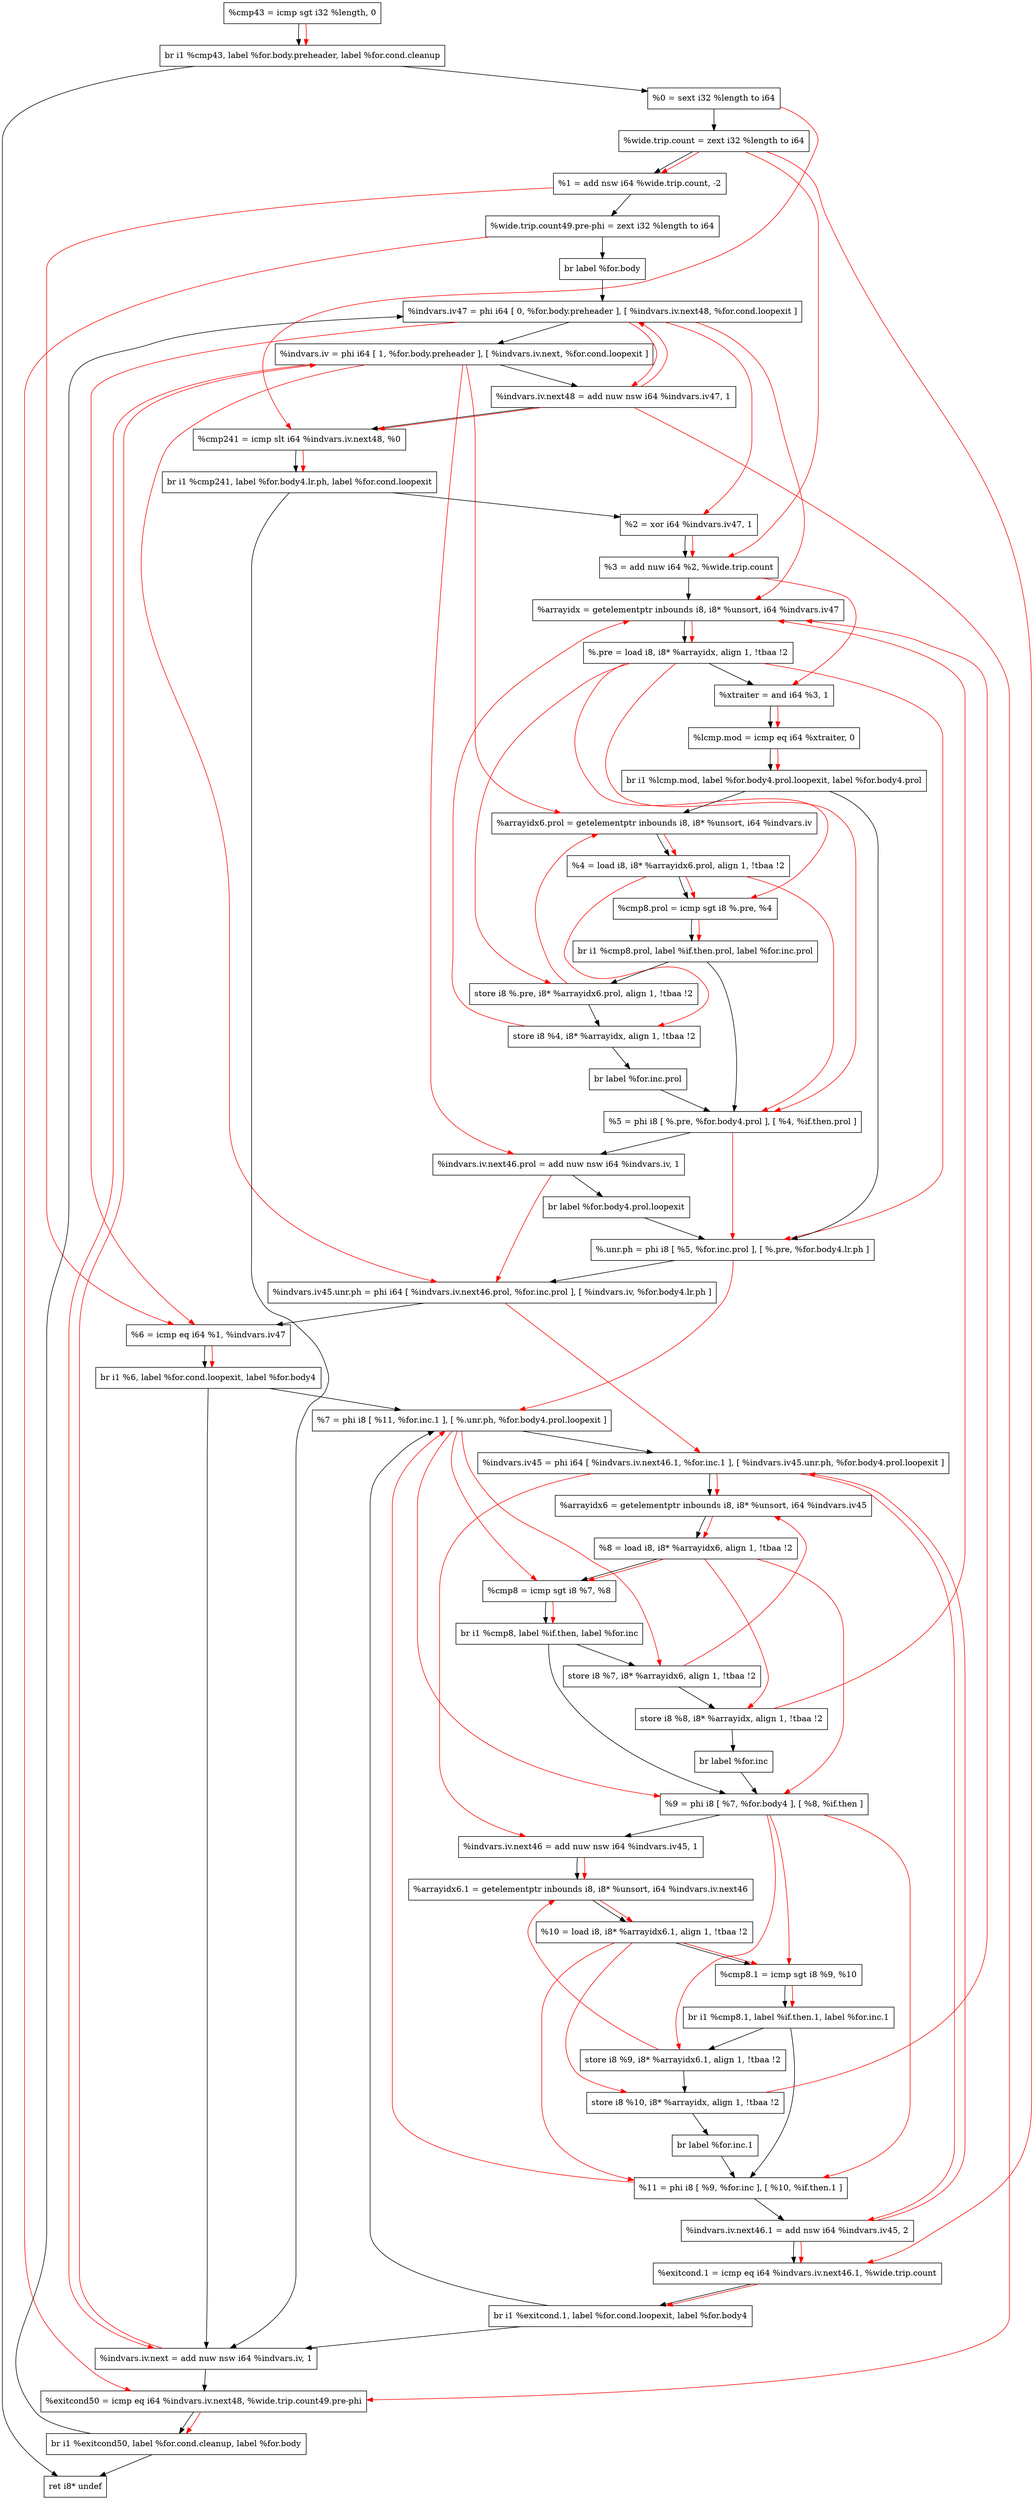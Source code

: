 digraph "CDFG for'func' function" {
	Node0x55e6346c23f0[shape=record, label="  %cmp43 = icmp sgt i32 %length, 0"];
	Node0x55e63464cc98[shape=record, label="  br i1 %cmp43, label %for.body.preheader, label %for.cond.cleanup"];
	Node0x55e6346c1d38[shape=record, label="  %0 = sext i32 %length to i64"];
	Node0x55e6346c2648[shape=record, label="  %wide.trip.count = zext i32 %length to i64"];
	Node0x55e6346c26f0[shape=record, label="  %1 = add nsw i64 %wide.trip.count, -2"];
	Node0x55e6346c2798[shape=record, label="  %wide.trip.count49.pre-phi = zext i32 %length to i64"];
	Node0x55e6346c2918[shape=record, label="  br label %for.body"];
	Node0x55e6346c2ad0[shape=record, label="  %indvars.iv.next = add nuw nsw i64 %indvars.iv, 1"];
	Node0x55e6346c2c90[shape=record, label="  %exitcond50 = icmp eq i64 %indvars.iv.next48, %wide.trip.count49.pre-phi"];
	Node0x55e63464cdb8[shape=record, label="  br i1 %exitcond50, label %for.cond.cleanup, label %for.body"];
	Node0x55e6346c2598[shape=record, label="  ret i8* undef"];
	Node0x55e6346c3118[shape=record, label="  %indvars.iv47 = phi i64 [ 0, %for.body.preheader ], [ %indvars.iv.next48, %for.cond.loopexit ]"];
	Node0x55e6346c3388[shape=record, label="  %indvars.iv = phi i64 [ 1, %for.body.preheader ], [ %indvars.iv.next, %for.cond.loopexit ]"];
	Node0x55e6346c3450[shape=record, label="  %indvars.iv.next48 = add nuw nsw i64 %indvars.iv47, 1"];
	Node0x55e6346c34c0[shape=record, label="  %cmp241 = icmp slt i64 %indvars.iv.next48, %0"];
	Node0x55e634658228[shape=record, label="  br i1 %cmp241, label %for.body4.lr.ph, label %for.cond.loopexit"];
	Node0x55e6346c3580[shape=record, label="  %2 = xor i64 %indvars.iv47, 1"];
	Node0x55e6346c35f0[shape=record, label="  %3 = add nuw i64 %2, %wide.trip.count"];
	Node0x55e6346c3660[shape=record, label="  %arrayidx = getelementptr inbounds i8, i8* %unsort, i64 %indvars.iv47"];
	Node0x55e6346c2be8[shape=record, label="  %.pre = load i8, i8* %arrayidx, align 1, !tbaa !2"];
	Node0x55e6346c4590[shape=record, label="  %xtraiter = and i64 %3, 1"];
	Node0x55e6346c4600[shape=record, label="  %lcmp.mod = icmp eq i64 %xtraiter, 0"];
	Node0x55e634658468[shape=record, label="  br i1 %lcmp.mod, label %for.body4.prol.loopexit, label %for.body4.prol"];
	Node0x55e6346c47c0[shape=record, label="  %arrayidx6.prol = getelementptr inbounds i8, i8* %unsort, i64 %indvars.iv"];
	Node0x55e6346c28b8[shape=record, label="  %4 = load i8, i8* %arrayidx6.prol, align 1, !tbaa !2"];
	Node0x55e6346c4ed0[shape=record, label="  %cmp8.prol = icmp sgt i8 %.pre, %4"];
	Node0x55e634658588[shape=record, label="  br i1 %cmp8.prol, label %if.then.prol, label %for.inc.prol"];
	Node0x55e6346c5420[shape=record, label="  store i8 %.pre, i8* %arrayidx6.prol, align 1, !tbaa !2"];
	Node0x55e6346c54a0[shape=record, label="  store i8 %4, i8* %arrayidx, align 1, !tbaa !2"];
	Node0x55e6346c52c8[shape=record, label="  br label %for.inc.prol"];
	Node0x55e6346c54f8[shape=record, label="  %5 = phi i8 [ %.pre, %for.body4.prol ], [ %4, %if.then.prol ]"];
	Node0x55e6346c55f0[shape=record, label="  %indvars.iv.next46.prol = add nuw nsw i64 %indvars.iv, 1"];
	Node0x55e6346c53a8[shape=record, label="  br label %for.body4.prol.loopexit"];
	Node0x55e6346c56c8[shape=record, label="  %.unr.ph = phi i8 [ %5, %for.inc.prol ], [ %.pre, %for.body4.lr.ph ]"];
	Node0x55e6346c5798[shape=record, label="  %indvars.iv45.unr.ph = phi i64 [ %indvars.iv.next46.prol, %for.inc.prol ], [ %indvars.iv, %for.body4.lr.ph ]"];
	Node0x55e6346c5860[shape=record, label="  %6 = icmp eq i64 %1, %indvars.iv47"];
	Node0x55e6346c5968[shape=record, label="  br i1 %6, label %for.cond.loopexit, label %for.body4"];
	Node0x55e6346c5a78[shape=record, label="  %7 = phi i8 [ %11, %for.inc.1 ], [ %.unr.ph, %for.body4.prol.loopexit ]"];
	Node0x55e6346c5bf8[shape=record, label="  %indvars.iv45 = phi i64 [ %indvars.iv.next46.1, %for.inc.1 ], [ %indvars.iv45.unr.ph, %for.body4.prol.loopexit ]"];
	Node0x55e6346c5cc0[shape=record, label="  %arrayidx6 = getelementptr inbounds i8, i8* %unsort, i64 %indvars.iv45"];
	Node0x55e6346c5d28[shape=record, label="  %8 = load i8, i8* %arrayidx6, align 1, !tbaa !2"];
	Node0x55e6346c5e30[shape=record, label="  %cmp8 = icmp sgt i8 %7, %8"];
	Node0x55e6346c6028[shape=record, label="  br i1 %cmp8, label %if.then, label %for.inc"];
	Node0x55e6346c60a0[shape=record, label="  store i8 %7, i8* %arrayidx6, align 1, !tbaa !2"];
	Node0x55e6346c6120[shape=record, label="  store i8 %8, i8* %arrayidx, align 1, !tbaa !2"];
	Node0x55e6346c5ec8[shape=record, label="  br label %for.inc"];
	Node0x55e6346c6178[shape=record, label="  %9 = phi i8 [ %7, %for.body4 ], [ %8, %if.then ]"];
	Node0x55e6346c6270[shape=record, label="  %indvars.iv.next46 = add nuw nsw i64 %indvars.iv45, 1"];
	Node0x55e6346c6370[shape=record, label="  %arrayidx6.1 = getelementptr inbounds i8, i8* %unsort, i64 %indvars.iv.next46"];
	Node0x55e6346c5f98[shape=record, label="  %10 = load i8, i8* %arrayidx6.1, align 1, !tbaa !2"];
	Node0x55e6346c63f0[shape=record, label="  %cmp8.1 = icmp sgt i8 %9, %10"];
	Node0x55e6346c6d58[shape=record, label="  br i1 %cmp8.1, label %if.then.1, label %for.inc.1"];
	Node0x55e6346c6dd0[shape=record, label="  store i8 %9, i8* %arrayidx6.1, align 1, !tbaa !2"];
	Node0x55e6346c6e50[shape=record, label="  store i8 %10, i8* %arrayidx, align 1, !tbaa !2"];
	Node0x55e6346c6cc8[shape=record, label="  br label %for.inc.1"];
	Node0x55e6346c6ea8[shape=record, label="  %11 = phi i8 [ %9, %for.inc ], [ %10, %if.then.1 ]"];
	Node0x55e6346c6f70[shape=record, label="  %indvars.iv.next46.1 = add nsw i64 %indvars.iv45, 2"];
	Node0x55e6346c7010[shape=record, label="  %exitcond.1 = icmp eq i64 %indvars.iv.next46.1, %wide.trip.count"];
	Node0x55e6346c70c8[shape=record, label="  br i1 %exitcond.1, label %for.cond.loopexit, label %for.body4"];
	Node0x55e6346c23f0 -> Node0x55e63464cc98
	Node0x55e63464cc98 -> Node0x55e6346c1d38
	Node0x55e63464cc98 -> Node0x55e6346c2598
	Node0x55e6346c1d38 -> Node0x55e6346c2648
	Node0x55e6346c2648 -> Node0x55e6346c26f0
	Node0x55e6346c26f0 -> Node0x55e6346c2798
	Node0x55e6346c2798 -> Node0x55e6346c2918
	Node0x55e6346c2918 -> Node0x55e6346c3118
	Node0x55e6346c2ad0 -> Node0x55e6346c2c90
	Node0x55e6346c2c90 -> Node0x55e63464cdb8
	Node0x55e63464cdb8 -> Node0x55e6346c2598
	Node0x55e63464cdb8 -> Node0x55e6346c3118
	Node0x55e6346c3118 -> Node0x55e6346c3388
	Node0x55e6346c3388 -> Node0x55e6346c3450
	Node0x55e6346c3450 -> Node0x55e6346c34c0
	Node0x55e6346c34c0 -> Node0x55e634658228
	Node0x55e634658228 -> Node0x55e6346c3580
	Node0x55e634658228 -> Node0x55e6346c2ad0
	Node0x55e6346c3580 -> Node0x55e6346c35f0
	Node0x55e6346c35f0 -> Node0x55e6346c3660
	Node0x55e6346c3660 -> Node0x55e6346c2be8
	Node0x55e6346c2be8 -> Node0x55e6346c4590
	Node0x55e6346c4590 -> Node0x55e6346c4600
	Node0x55e6346c4600 -> Node0x55e634658468
	Node0x55e634658468 -> Node0x55e6346c56c8
	Node0x55e634658468 -> Node0x55e6346c47c0
	Node0x55e6346c47c0 -> Node0x55e6346c28b8
	Node0x55e6346c28b8 -> Node0x55e6346c4ed0
	Node0x55e6346c4ed0 -> Node0x55e634658588
	Node0x55e634658588 -> Node0x55e6346c5420
	Node0x55e634658588 -> Node0x55e6346c54f8
	Node0x55e6346c5420 -> Node0x55e6346c54a0
	Node0x55e6346c54a0 -> Node0x55e6346c52c8
	Node0x55e6346c52c8 -> Node0x55e6346c54f8
	Node0x55e6346c54f8 -> Node0x55e6346c55f0
	Node0x55e6346c55f0 -> Node0x55e6346c53a8
	Node0x55e6346c53a8 -> Node0x55e6346c56c8
	Node0x55e6346c56c8 -> Node0x55e6346c5798
	Node0x55e6346c5798 -> Node0x55e6346c5860
	Node0x55e6346c5860 -> Node0x55e6346c5968
	Node0x55e6346c5968 -> Node0x55e6346c2ad0
	Node0x55e6346c5968 -> Node0x55e6346c5a78
	Node0x55e6346c5a78 -> Node0x55e6346c5bf8
	Node0x55e6346c5bf8 -> Node0x55e6346c5cc0
	Node0x55e6346c5cc0 -> Node0x55e6346c5d28
	Node0x55e6346c5d28 -> Node0x55e6346c5e30
	Node0x55e6346c5e30 -> Node0x55e6346c6028
	Node0x55e6346c6028 -> Node0x55e6346c60a0
	Node0x55e6346c6028 -> Node0x55e6346c6178
	Node0x55e6346c60a0 -> Node0x55e6346c6120
	Node0x55e6346c6120 -> Node0x55e6346c5ec8
	Node0x55e6346c5ec8 -> Node0x55e6346c6178
	Node0x55e6346c6178 -> Node0x55e6346c6270
	Node0x55e6346c6270 -> Node0x55e6346c6370
	Node0x55e6346c6370 -> Node0x55e6346c5f98
	Node0x55e6346c5f98 -> Node0x55e6346c63f0
	Node0x55e6346c63f0 -> Node0x55e6346c6d58
	Node0x55e6346c6d58 -> Node0x55e6346c6dd0
	Node0x55e6346c6d58 -> Node0x55e6346c6ea8
	Node0x55e6346c6dd0 -> Node0x55e6346c6e50
	Node0x55e6346c6e50 -> Node0x55e6346c6cc8
	Node0x55e6346c6cc8 -> Node0x55e6346c6ea8
	Node0x55e6346c6ea8 -> Node0x55e6346c6f70
	Node0x55e6346c6f70 -> Node0x55e6346c7010
	Node0x55e6346c7010 -> Node0x55e6346c70c8
	Node0x55e6346c70c8 -> Node0x55e6346c2ad0
	Node0x55e6346c70c8 -> Node0x55e6346c5a78
edge [color=red]
	Node0x55e6346c23f0 -> Node0x55e63464cc98
	Node0x55e6346c2648 -> Node0x55e6346c26f0
	Node0x55e6346c3388 -> Node0x55e6346c2ad0
	Node0x55e6346c3450 -> Node0x55e6346c2c90
	Node0x55e6346c2798 -> Node0x55e6346c2c90
	Node0x55e6346c2c90 -> Node0x55e63464cdb8
	Node0x55e6346c3450 -> Node0x55e6346c3118
	Node0x55e6346c2ad0 -> Node0x55e6346c3388
	Node0x55e6346c3118 -> Node0x55e6346c3450
	Node0x55e6346c3450 -> Node0x55e6346c34c0
	Node0x55e6346c1d38 -> Node0x55e6346c34c0
	Node0x55e6346c34c0 -> Node0x55e634658228
	Node0x55e6346c3118 -> Node0x55e6346c3580
	Node0x55e6346c3580 -> Node0x55e6346c35f0
	Node0x55e6346c2648 -> Node0x55e6346c35f0
	Node0x55e6346c3118 -> Node0x55e6346c3660
	Node0x55e6346c3660 -> Node0x55e6346c2be8
	Node0x55e6346c35f0 -> Node0x55e6346c4590
	Node0x55e6346c4590 -> Node0x55e6346c4600
	Node0x55e6346c4600 -> Node0x55e634658468
	Node0x55e6346c3388 -> Node0x55e6346c47c0
	Node0x55e6346c47c0 -> Node0x55e6346c28b8
	Node0x55e6346c2be8 -> Node0x55e6346c4ed0
	Node0x55e6346c28b8 -> Node0x55e6346c4ed0
	Node0x55e6346c4ed0 -> Node0x55e634658588
	Node0x55e6346c2be8 -> Node0x55e6346c5420
	Node0x55e6346c5420 -> Node0x55e6346c47c0
	Node0x55e6346c28b8 -> Node0x55e6346c54a0
	Node0x55e6346c54a0 -> Node0x55e6346c3660
	Node0x55e6346c2be8 -> Node0x55e6346c54f8
	Node0x55e6346c28b8 -> Node0x55e6346c54f8
	Node0x55e6346c3388 -> Node0x55e6346c55f0
	Node0x55e6346c54f8 -> Node0x55e6346c56c8
	Node0x55e6346c2be8 -> Node0x55e6346c56c8
	Node0x55e6346c55f0 -> Node0x55e6346c5798
	Node0x55e6346c3388 -> Node0x55e6346c5798
	Node0x55e6346c26f0 -> Node0x55e6346c5860
	Node0x55e6346c3118 -> Node0x55e6346c5860
	Node0x55e6346c5860 -> Node0x55e6346c5968
	Node0x55e6346c6ea8 -> Node0x55e6346c5a78
	Node0x55e6346c56c8 -> Node0x55e6346c5a78
	Node0x55e6346c6f70 -> Node0x55e6346c5bf8
	Node0x55e6346c5798 -> Node0x55e6346c5bf8
	Node0x55e6346c5bf8 -> Node0x55e6346c5cc0
	Node0x55e6346c5cc0 -> Node0x55e6346c5d28
	Node0x55e6346c5a78 -> Node0x55e6346c5e30
	Node0x55e6346c5d28 -> Node0x55e6346c5e30
	Node0x55e6346c5e30 -> Node0x55e6346c6028
	Node0x55e6346c5a78 -> Node0x55e6346c60a0
	Node0x55e6346c60a0 -> Node0x55e6346c5cc0
	Node0x55e6346c5d28 -> Node0x55e6346c6120
	Node0x55e6346c6120 -> Node0x55e6346c3660
	Node0x55e6346c5a78 -> Node0x55e6346c6178
	Node0x55e6346c5d28 -> Node0x55e6346c6178
	Node0x55e6346c5bf8 -> Node0x55e6346c6270
	Node0x55e6346c6270 -> Node0x55e6346c6370
	Node0x55e6346c6370 -> Node0x55e6346c5f98
	Node0x55e6346c6178 -> Node0x55e6346c63f0
	Node0x55e6346c5f98 -> Node0x55e6346c63f0
	Node0x55e6346c63f0 -> Node0x55e6346c6d58
	Node0x55e6346c6178 -> Node0x55e6346c6dd0
	Node0x55e6346c6dd0 -> Node0x55e6346c6370
	Node0x55e6346c5f98 -> Node0x55e6346c6e50
	Node0x55e6346c6e50 -> Node0x55e6346c3660
	Node0x55e6346c6178 -> Node0x55e6346c6ea8
	Node0x55e6346c5f98 -> Node0x55e6346c6ea8
	Node0x55e6346c5bf8 -> Node0x55e6346c6f70
	Node0x55e6346c6f70 -> Node0x55e6346c7010
	Node0x55e6346c2648 -> Node0x55e6346c7010
	Node0x55e6346c7010 -> Node0x55e6346c70c8
}
